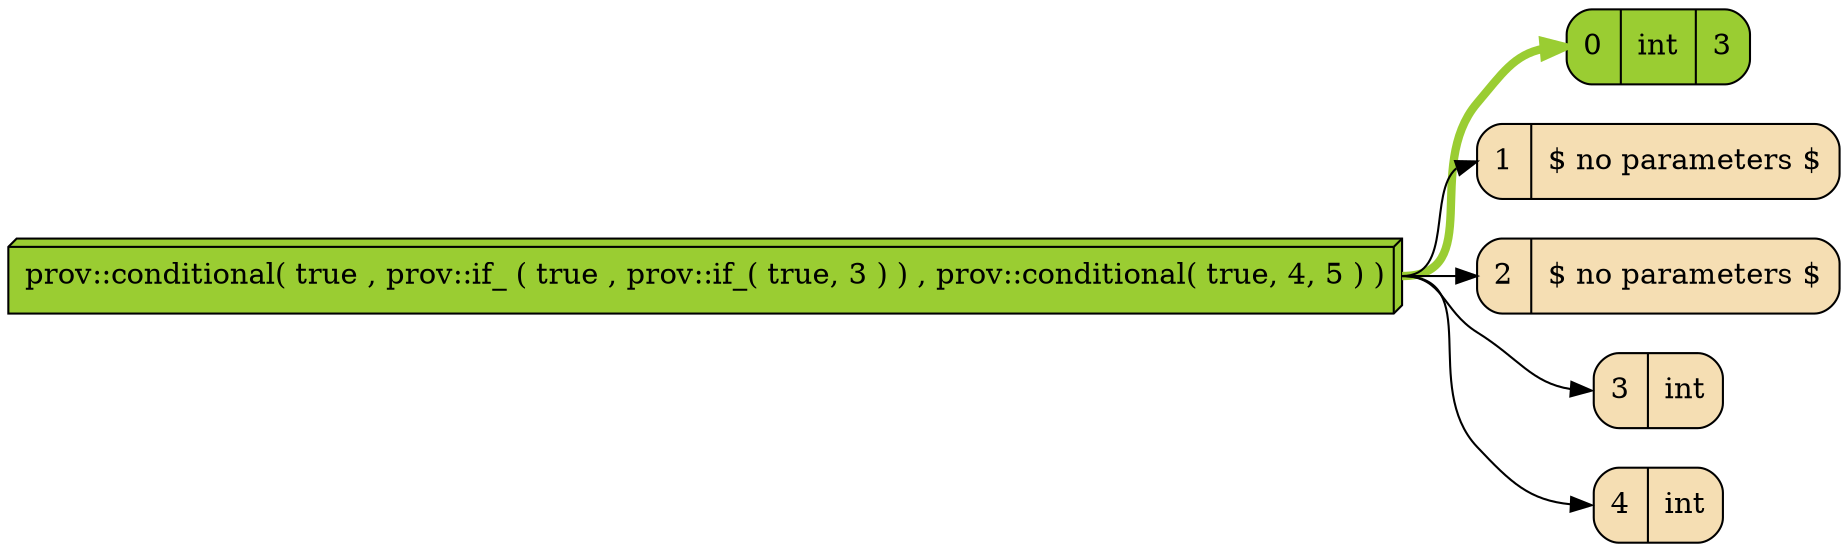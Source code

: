 digraph complex_example
{
  edge[headport=w,tailport=e]
  rankdir=LR
  node[shape=Mrecord,style=filled]
  Root[label="prov::conditional( true , prov::if_ ( true , prov::if_( true, 3 ) ) , prov::conditional( true, 4, 5 ) )",shape=box3d,fillcolor=yellowgreen]
  Arguments[label="{0|{{int|3}}}",fillcolor=yellowgreen]
  "Root" -> Arguments[color=yellowgreen,penwidth=4.0]
  Leaf1[label="{1|{$ no parameters $}}",fillcolor=wheat]
  "Root" -> Leaf1 
  Leaf2[label="{2|{$ no parameters $}}",fillcolor=wheat]
  "Root" -> Leaf2 
  Leaf3[label="{3|{int}}",fillcolor=wheat]
  "Root" -> Leaf3 
  Leaf4[label="{4|{int}}",fillcolor=wheat]
  "Root" -> Leaf4 
}